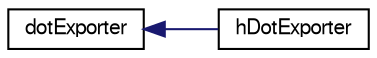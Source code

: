 digraph "Graphical Class Hierarchy"
{
  edge [fontname="FreeSans",fontsize="10",labelfontname="FreeSans",labelfontsize="10"];
  node [fontname="FreeSans",fontsize="10",shape=record];
  rankdir="LR";
  Node1 [label="dotExporter",height=0.2,width=0.4,color="black", fillcolor="white", style="filled",URL="$classdotExporter.html"];
  Node1 -> Node2 [dir="back",color="midnightblue",fontsize="10",style="solid",fontname="FreeSans"];
  Node2 [label="hDotExporter",height=0.2,width=0.4,color="black", fillcolor="white", style="filled",URL="$classhDotExporter.html"];
}
